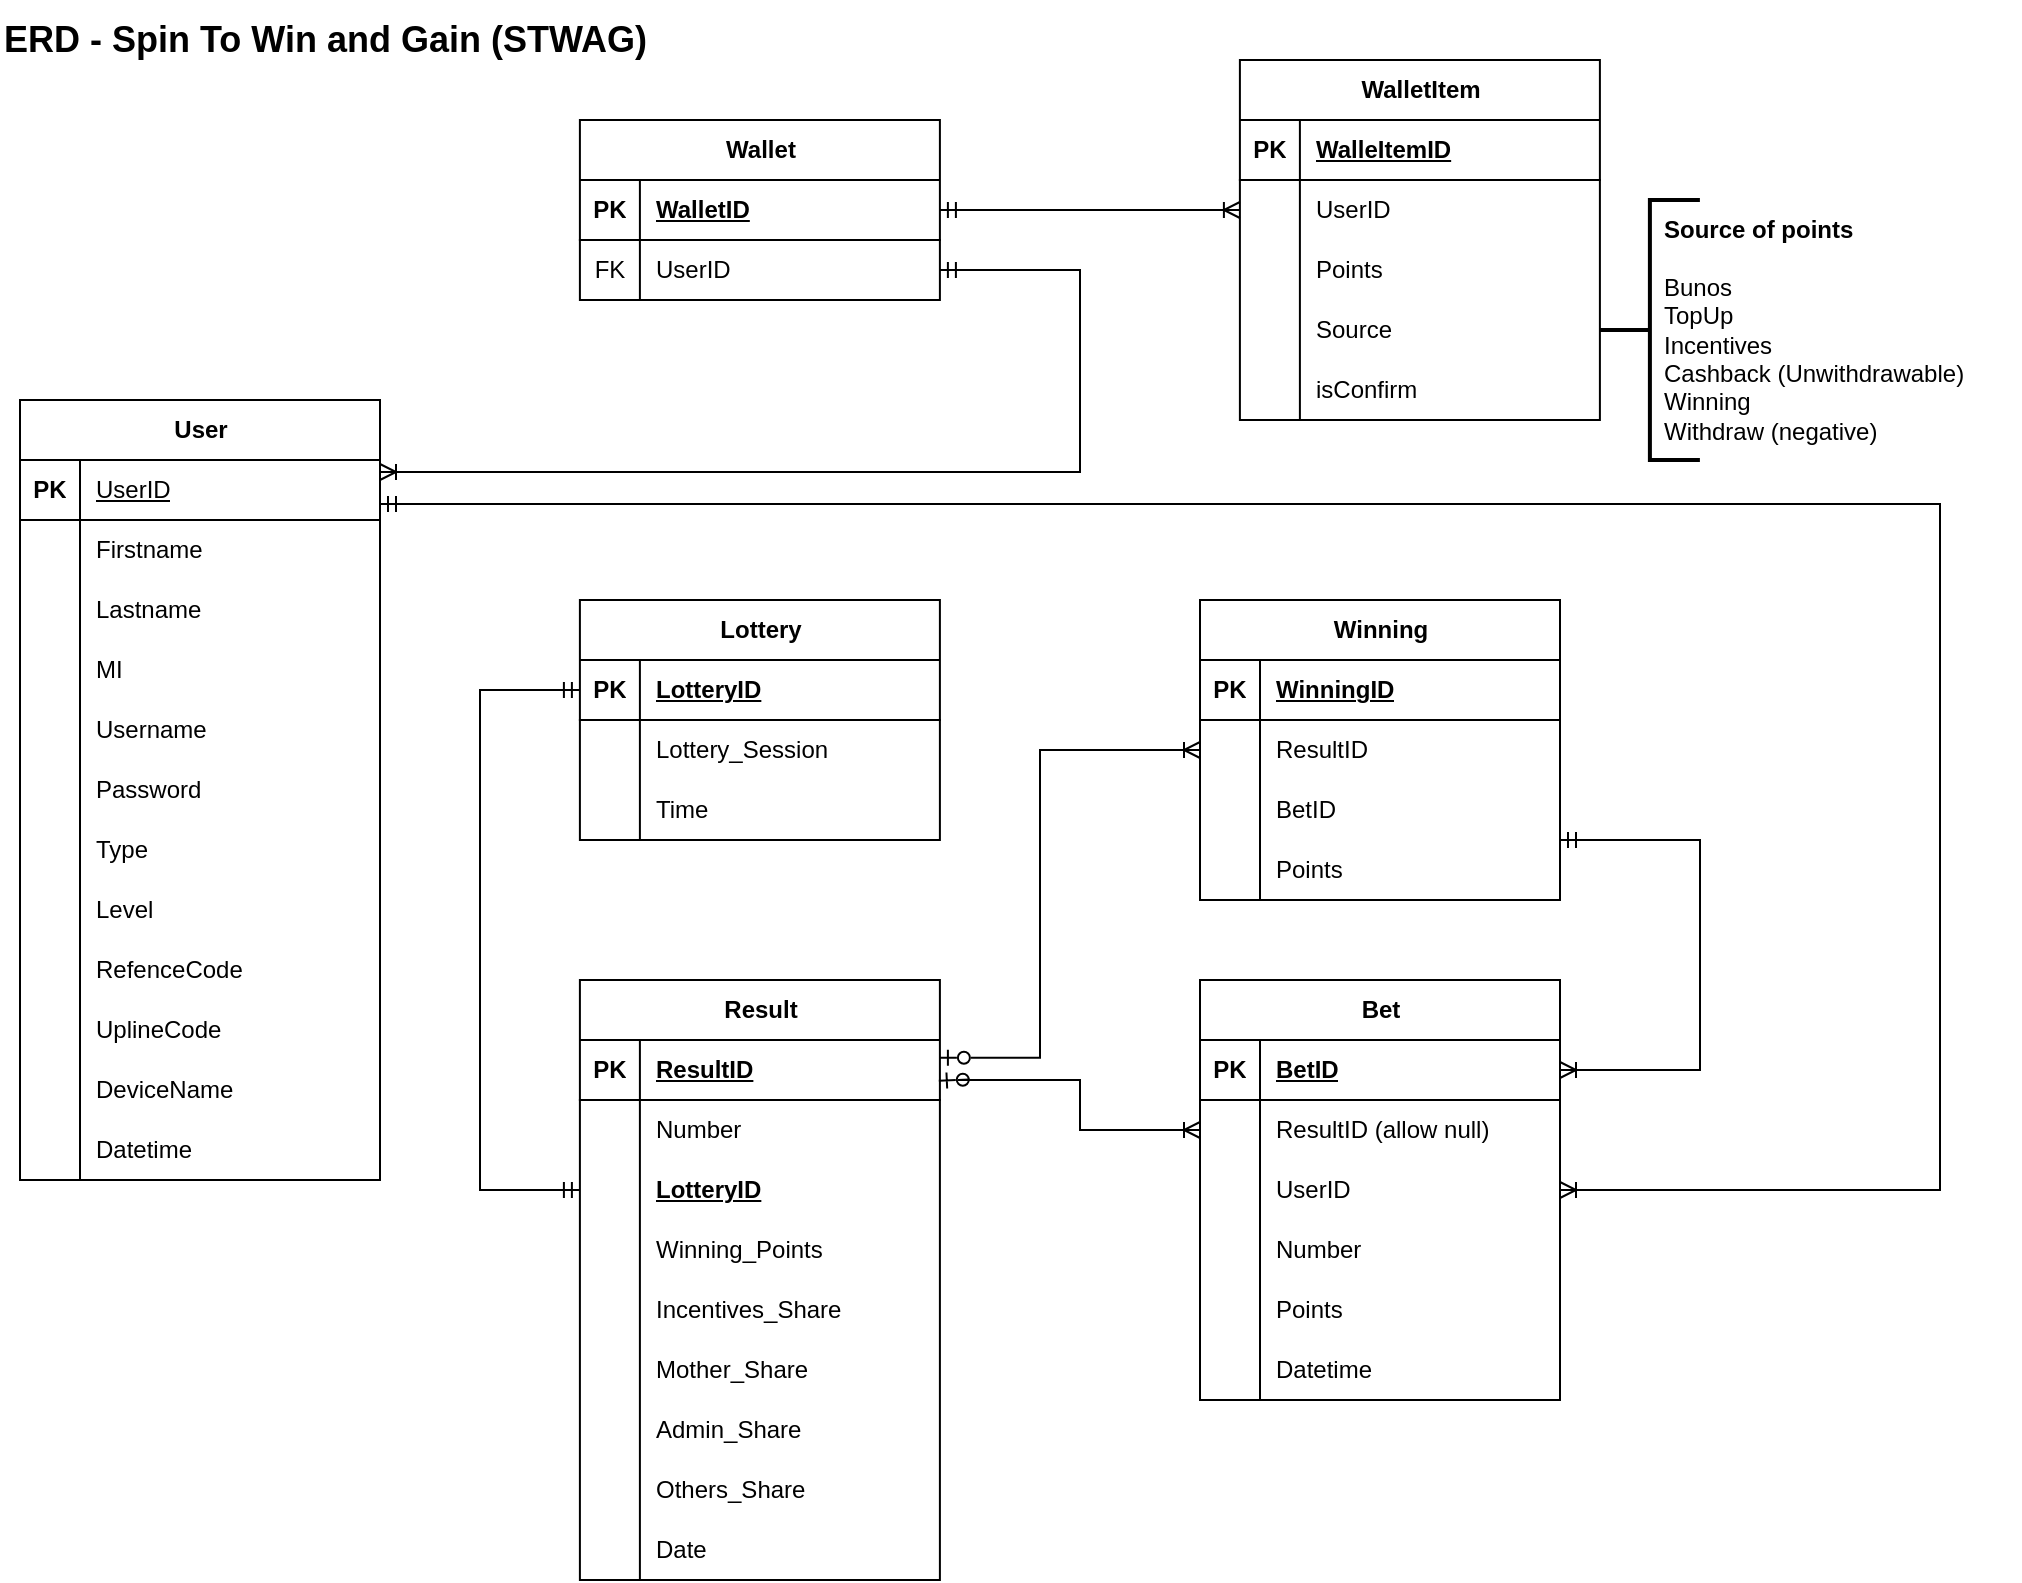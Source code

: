 <mxfile version="26.2.13">
  <diagram name="Page-1" id="dEiOhLW02s0xrNptyXfP">
    <mxGraphModel dx="-455" dy="566" grid="1" gridSize="10" guides="1" tooltips="1" connect="1" arrows="1" fold="1" page="1" pageScale="1" pageWidth="1400" pageHeight="850" math="0" shadow="0">
      <root>
        <mxCell id="0" />
        <mxCell id="1" parent="0" />
        <mxCell id="LVrBTuVjcFDiB5UdXU5p-216" value="" style="edgeStyle=orthogonalEdgeStyle;fontSize=12;html=1;endArrow=ERoneToMany;startArrow=ERmandOne;rounded=0;fontFamily=Helvetica;fontColor=default;fontStyle=1;exitX=1;exitY=0.5;exitDx=0;exitDy=0;entryX=0;entryY=0.5;entryDx=0;entryDy=0;endFill=0;startFill=0;" parent="1" source="LVrBTuVjcFDiB5UdXU5p-295" target="LVrBTuVjcFDiB5UdXU5p-181" edge="1">
          <mxGeometry width="100" height="100" relative="1" as="geometry">
            <mxPoint x="1649.95" y="300" as="sourcePoint" />
            <mxPoint x="1639.95" y="40" as="targetPoint" />
            <Array as="points">
              <mxPoint x="2040" y="145" />
              <mxPoint x="2040" y="145" />
            </Array>
          </mxGeometry>
        </mxCell>
        <mxCell id="LVrBTuVjcFDiB5UdXU5p-294" value="Wallet" style="shape=table;startSize=30;container=1;collapsible=1;childLayout=tableLayout;fixedRows=1;rowLines=0;fontStyle=1;align=center;resizeLast=1;html=1;" parent="1" vertex="1">
          <mxGeometry x="1739.95" y="100" width="180" height="90" as="geometry">
            <mxRectangle x="350" y="400" width="70" height="30" as="alternateBounds" />
          </mxGeometry>
        </mxCell>
        <mxCell id="LVrBTuVjcFDiB5UdXU5p-295" value="" style="shape=tableRow;horizontal=0;startSize=0;swimlaneHead=0;swimlaneBody=0;fillColor=none;collapsible=0;dropTarget=0;points=[[0,0.5],[1,0.5]];portConstraint=eastwest;top=0;left=0;right=0;bottom=1;" parent="LVrBTuVjcFDiB5UdXU5p-294" vertex="1">
          <mxGeometry y="30" width="180" height="30" as="geometry" />
        </mxCell>
        <mxCell id="LVrBTuVjcFDiB5UdXU5p-296" value="PK" style="shape=partialRectangle;connectable=0;fillColor=none;top=0;left=0;bottom=0;right=0;fontStyle=1;overflow=hidden;whiteSpace=wrap;html=1;" parent="LVrBTuVjcFDiB5UdXU5p-295" vertex="1">
          <mxGeometry width="30" height="30" as="geometry">
            <mxRectangle width="30" height="30" as="alternateBounds" />
          </mxGeometry>
        </mxCell>
        <mxCell id="LVrBTuVjcFDiB5UdXU5p-297" value="WalletID" style="shape=partialRectangle;connectable=0;fillColor=none;top=0;left=0;bottom=0;right=0;align=left;spacingLeft=6;fontStyle=5;overflow=hidden;whiteSpace=wrap;html=1;" parent="LVrBTuVjcFDiB5UdXU5p-295" vertex="1">
          <mxGeometry x="30" width="150" height="30" as="geometry">
            <mxRectangle width="150" height="30" as="alternateBounds" />
          </mxGeometry>
        </mxCell>
        <mxCell id="LVrBTuVjcFDiB5UdXU5p-298" value="" style="shape=tableRow;horizontal=0;startSize=0;swimlaneHead=0;swimlaneBody=0;fillColor=none;collapsible=0;dropTarget=0;points=[[0,0.5],[1,0.5]];portConstraint=eastwest;top=0;left=0;right=0;bottom=0;" parent="LVrBTuVjcFDiB5UdXU5p-294" vertex="1">
          <mxGeometry y="60" width="180" height="30" as="geometry" />
        </mxCell>
        <mxCell id="LVrBTuVjcFDiB5UdXU5p-299" value="FK" style="shape=partialRectangle;connectable=0;fillColor=none;top=0;left=0;bottom=0;right=0;editable=1;overflow=hidden;whiteSpace=wrap;html=1;" parent="LVrBTuVjcFDiB5UdXU5p-298" vertex="1">
          <mxGeometry width="30" height="30" as="geometry">
            <mxRectangle width="30" height="30" as="alternateBounds" />
          </mxGeometry>
        </mxCell>
        <mxCell id="LVrBTuVjcFDiB5UdXU5p-300" value="UserID" style="shape=partialRectangle;connectable=0;fillColor=none;top=0;left=0;bottom=0;right=0;align=left;spacingLeft=6;overflow=hidden;whiteSpace=wrap;html=1;" parent="LVrBTuVjcFDiB5UdXU5p-298" vertex="1">
          <mxGeometry x="30" width="150" height="30" as="geometry">
            <mxRectangle width="150" height="30" as="alternateBounds" />
          </mxGeometry>
        </mxCell>
        <mxCell id="LVrBTuVjcFDiB5UdXU5p-301" value="" style="edgeStyle=orthogonalEdgeStyle;fontSize=12;html=1;endArrow=ERoneToMany;startArrow=ERmandOne;rounded=0;fontFamily=Helvetica;fontColor=default;fontStyle=1;exitX=1;exitY=0.5;exitDx=0;exitDy=0;endFill=0;startFill=0;" parent="1" source="LVrBTuVjcFDiB5UdXU5p-298" edge="1" target="LVrBTuVjcFDiB5UdXU5p-377">
          <mxGeometry width="100" height="100" relative="1" as="geometry">
            <mxPoint x="1640" y="50" as="sourcePoint" />
            <mxPoint x="1920" y="326" as="targetPoint" />
            <Array as="points">
              <mxPoint x="1990" y="175" />
              <mxPoint x="1990" y="276" />
            </Array>
          </mxGeometry>
        </mxCell>
        <mxCell id="LVrBTuVjcFDiB5UdXU5p-327" value="&lt;span style=&quot;&quot;&gt;&lt;font style=&quot;font-size: 18px;&quot;&gt;&lt;font style=&quot;&quot;&gt;ERD &lt;/font&gt;- Spin To Win and Gain (STWAG)&lt;/font&gt;&lt;/span&gt;" style="text;html=1;align=left;verticalAlign=middle;whiteSpace=wrap;rounded=0;fontFamily=Helvetica;fontSize=12;fontColor=default;fontStyle=1;" parent="1" vertex="1">
          <mxGeometry x="1450" y="40" width="370" height="40" as="geometry" />
        </mxCell>
        <mxCell id="LVrBTuVjcFDiB5UdXU5p-376" value="User" style="shape=table;startSize=30;container=1;collapsible=1;childLayout=tableLayout;fixedRows=1;rowLines=0;fontStyle=1;align=center;resizeLast=1;html=1;" parent="1" vertex="1">
          <mxGeometry x="1460" y="240" width="180" height="390" as="geometry" />
        </mxCell>
        <mxCell id="LVrBTuVjcFDiB5UdXU5p-377" value="" style="shape=tableRow;horizontal=0;startSize=0;swimlaneHead=0;swimlaneBody=0;fillColor=none;collapsible=0;dropTarget=0;points=[[0,0.5],[1,0.5]];portConstraint=eastwest;top=0;left=0;right=0;bottom=1;" parent="LVrBTuVjcFDiB5UdXU5p-376" vertex="1">
          <mxGeometry y="30" width="180" height="30" as="geometry" />
        </mxCell>
        <mxCell id="LVrBTuVjcFDiB5UdXU5p-378" value="PK" style="shape=partialRectangle;connectable=0;fillColor=none;top=0;left=0;bottom=0;right=0;fontStyle=1;overflow=hidden;whiteSpace=wrap;html=1;" parent="LVrBTuVjcFDiB5UdXU5p-377" vertex="1">
          <mxGeometry width="30" height="30" as="geometry">
            <mxRectangle width="30" height="30" as="alternateBounds" />
          </mxGeometry>
        </mxCell>
        <mxCell id="LVrBTuVjcFDiB5UdXU5p-379" value="&lt;span style=&quot;font-weight: 400;&quot;&gt;UserID&lt;/span&gt;" style="shape=partialRectangle;connectable=0;fillColor=none;top=0;left=0;bottom=0;right=0;align=left;spacingLeft=6;fontStyle=5;overflow=hidden;whiteSpace=wrap;html=1;" parent="LVrBTuVjcFDiB5UdXU5p-377" vertex="1">
          <mxGeometry x="30" width="150" height="30" as="geometry">
            <mxRectangle width="150" height="30" as="alternateBounds" />
          </mxGeometry>
        </mxCell>
        <mxCell id="LVrBTuVjcFDiB5UdXU5p-380" style="shape=tableRow;horizontal=0;startSize=0;swimlaneHead=0;swimlaneBody=0;fillColor=none;collapsible=0;dropTarget=0;points=[[0,0.5],[1,0.5]];portConstraint=eastwest;top=0;left=0;right=0;bottom=0;" parent="LVrBTuVjcFDiB5UdXU5p-376" vertex="1">
          <mxGeometry y="60" width="180" height="30" as="geometry" />
        </mxCell>
        <mxCell id="LVrBTuVjcFDiB5UdXU5p-381" value="" style="shape=partialRectangle;connectable=0;fillColor=none;top=0;left=0;bottom=0;right=0;editable=1;overflow=hidden;whiteSpace=wrap;html=1;" parent="LVrBTuVjcFDiB5UdXU5p-380" vertex="1">
          <mxGeometry width="30" height="30" as="geometry">
            <mxRectangle width="30" height="30" as="alternateBounds" />
          </mxGeometry>
        </mxCell>
        <mxCell id="LVrBTuVjcFDiB5UdXU5p-382" value="Firstname" style="shape=partialRectangle;connectable=0;fillColor=none;top=0;left=0;bottom=0;right=0;align=left;spacingLeft=6;overflow=hidden;whiteSpace=wrap;html=1;" parent="LVrBTuVjcFDiB5UdXU5p-380" vertex="1">
          <mxGeometry x="30" width="150" height="30" as="geometry">
            <mxRectangle width="150" height="30" as="alternateBounds" />
          </mxGeometry>
        </mxCell>
        <mxCell id="dGwrxmg5t6R4W1a3yAPh-1" style="shape=tableRow;horizontal=0;startSize=0;swimlaneHead=0;swimlaneBody=0;fillColor=none;collapsible=0;dropTarget=0;points=[[0,0.5],[1,0.5]];portConstraint=eastwest;top=0;left=0;right=0;bottom=0;" vertex="1" parent="LVrBTuVjcFDiB5UdXU5p-376">
          <mxGeometry y="90" width="180" height="30" as="geometry" />
        </mxCell>
        <mxCell id="dGwrxmg5t6R4W1a3yAPh-2" value="" style="shape=partialRectangle;connectable=0;fillColor=none;top=0;left=0;bottom=0;right=0;editable=1;overflow=hidden;whiteSpace=wrap;html=1;" vertex="1" parent="dGwrxmg5t6R4W1a3yAPh-1">
          <mxGeometry width="30" height="30" as="geometry">
            <mxRectangle width="30" height="30" as="alternateBounds" />
          </mxGeometry>
        </mxCell>
        <mxCell id="dGwrxmg5t6R4W1a3yAPh-3" value="Lastname" style="shape=partialRectangle;connectable=0;fillColor=none;top=0;left=0;bottom=0;right=0;align=left;spacingLeft=6;overflow=hidden;whiteSpace=wrap;html=1;" vertex="1" parent="dGwrxmg5t6R4W1a3yAPh-1">
          <mxGeometry x="30" width="150" height="30" as="geometry">
            <mxRectangle width="150" height="30" as="alternateBounds" />
          </mxGeometry>
        </mxCell>
        <mxCell id="LVrBTuVjcFDiB5UdXU5p-383" value="" style="shape=tableRow;horizontal=0;startSize=0;swimlaneHead=0;swimlaneBody=0;fillColor=none;collapsible=0;dropTarget=0;points=[[0,0.5],[1,0.5]];portConstraint=eastwest;top=0;left=0;right=0;bottom=0;" parent="LVrBTuVjcFDiB5UdXU5p-376" vertex="1">
          <mxGeometry y="120" width="180" height="30" as="geometry" />
        </mxCell>
        <mxCell id="LVrBTuVjcFDiB5UdXU5p-384" value="" style="shape=partialRectangle;connectable=0;fillColor=none;top=0;left=0;bottom=0;right=0;editable=1;overflow=hidden;whiteSpace=wrap;html=1;" parent="LVrBTuVjcFDiB5UdXU5p-383" vertex="1">
          <mxGeometry width="30" height="30" as="geometry">
            <mxRectangle width="30" height="30" as="alternateBounds" />
          </mxGeometry>
        </mxCell>
        <mxCell id="LVrBTuVjcFDiB5UdXU5p-385" value="MI" style="shape=partialRectangle;connectable=0;fillColor=none;top=0;left=0;bottom=0;right=0;align=left;spacingLeft=6;overflow=hidden;whiteSpace=wrap;html=1;" parent="LVrBTuVjcFDiB5UdXU5p-383" vertex="1">
          <mxGeometry x="30" width="150" height="30" as="geometry">
            <mxRectangle width="150" height="30" as="alternateBounds" />
          </mxGeometry>
        </mxCell>
        <mxCell id="LVrBTuVjcFDiB5UdXU5p-386" value="" style="shape=tableRow;horizontal=0;startSize=0;swimlaneHead=0;swimlaneBody=0;fillColor=none;collapsible=0;dropTarget=0;points=[[0,0.5],[1,0.5]];portConstraint=eastwest;top=0;left=0;right=0;bottom=0;" parent="LVrBTuVjcFDiB5UdXU5p-376" vertex="1">
          <mxGeometry y="150" width="180" height="30" as="geometry" />
        </mxCell>
        <mxCell id="LVrBTuVjcFDiB5UdXU5p-387" value="" style="shape=partialRectangle;connectable=0;fillColor=none;top=0;left=0;bottom=0;right=0;editable=1;overflow=hidden;whiteSpace=wrap;html=1;" parent="LVrBTuVjcFDiB5UdXU5p-386" vertex="1">
          <mxGeometry width="30" height="30" as="geometry">
            <mxRectangle width="30" height="30" as="alternateBounds" />
          </mxGeometry>
        </mxCell>
        <mxCell id="LVrBTuVjcFDiB5UdXU5p-388" value="Username" style="shape=partialRectangle;connectable=0;fillColor=none;top=0;left=0;bottom=0;right=0;align=left;spacingLeft=6;overflow=hidden;whiteSpace=wrap;html=1;" parent="LVrBTuVjcFDiB5UdXU5p-386" vertex="1">
          <mxGeometry x="30" width="150" height="30" as="geometry">
            <mxRectangle width="150" height="30" as="alternateBounds" />
          </mxGeometry>
        </mxCell>
        <mxCell id="LVrBTuVjcFDiB5UdXU5p-389" style="shape=tableRow;horizontal=0;startSize=0;swimlaneHead=0;swimlaneBody=0;fillColor=none;collapsible=0;dropTarget=0;points=[[0,0.5],[1,0.5]];portConstraint=eastwest;top=0;left=0;right=0;bottom=0;" parent="LVrBTuVjcFDiB5UdXU5p-376" vertex="1">
          <mxGeometry y="180" width="180" height="30" as="geometry" />
        </mxCell>
        <mxCell id="LVrBTuVjcFDiB5UdXU5p-390" style="shape=partialRectangle;connectable=0;fillColor=none;top=0;left=0;bottom=0;right=0;editable=1;overflow=hidden;whiteSpace=wrap;html=1;" parent="LVrBTuVjcFDiB5UdXU5p-389" vertex="1">
          <mxGeometry width="30" height="30" as="geometry">
            <mxRectangle width="30" height="30" as="alternateBounds" />
          </mxGeometry>
        </mxCell>
        <mxCell id="LVrBTuVjcFDiB5UdXU5p-391" value="Password" style="shape=partialRectangle;connectable=0;fillColor=none;top=0;left=0;bottom=0;right=0;align=left;spacingLeft=6;overflow=hidden;whiteSpace=wrap;html=1;" parent="LVrBTuVjcFDiB5UdXU5p-389" vertex="1">
          <mxGeometry x="30" width="150" height="30" as="geometry">
            <mxRectangle width="150" height="30" as="alternateBounds" />
          </mxGeometry>
        </mxCell>
        <mxCell id="LVrBTuVjcFDiB5UdXU5p-392" style="shape=tableRow;horizontal=0;startSize=0;swimlaneHead=0;swimlaneBody=0;fillColor=none;collapsible=0;dropTarget=0;points=[[0,0.5],[1,0.5]];portConstraint=eastwest;top=0;left=0;right=0;bottom=0;" parent="LVrBTuVjcFDiB5UdXU5p-376" vertex="1">
          <mxGeometry y="210" width="180" height="30" as="geometry" />
        </mxCell>
        <mxCell id="LVrBTuVjcFDiB5UdXU5p-393" style="shape=partialRectangle;connectable=0;fillColor=none;top=0;left=0;bottom=0;right=0;editable=1;overflow=hidden;whiteSpace=wrap;html=1;" parent="LVrBTuVjcFDiB5UdXU5p-392" vertex="1">
          <mxGeometry width="30" height="30" as="geometry">
            <mxRectangle width="30" height="30" as="alternateBounds" />
          </mxGeometry>
        </mxCell>
        <mxCell id="LVrBTuVjcFDiB5UdXU5p-394" value="Type" style="shape=partialRectangle;connectable=0;fillColor=none;top=0;left=0;bottom=0;right=0;align=left;spacingLeft=6;overflow=hidden;whiteSpace=wrap;html=1;" parent="LVrBTuVjcFDiB5UdXU5p-392" vertex="1">
          <mxGeometry x="30" width="150" height="30" as="geometry">
            <mxRectangle width="150" height="30" as="alternateBounds" />
          </mxGeometry>
        </mxCell>
        <mxCell id="LVrBTuVjcFDiB5UdXU5p-395" style="shape=tableRow;horizontal=0;startSize=0;swimlaneHead=0;swimlaneBody=0;fillColor=none;collapsible=0;dropTarget=0;points=[[0,0.5],[1,0.5]];portConstraint=eastwest;top=0;left=0;right=0;bottom=0;" parent="LVrBTuVjcFDiB5UdXU5p-376" vertex="1">
          <mxGeometry y="240" width="180" height="30" as="geometry" />
        </mxCell>
        <mxCell id="LVrBTuVjcFDiB5UdXU5p-396" style="shape=partialRectangle;connectable=0;fillColor=none;top=0;left=0;bottom=0;right=0;editable=1;overflow=hidden;whiteSpace=wrap;html=1;" parent="LVrBTuVjcFDiB5UdXU5p-395" vertex="1">
          <mxGeometry width="30" height="30" as="geometry">
            <mxRectangle width="30" height="30" as="alternateBounds" />
          </mxGeometry>
        </mxCell>
        <mxCell id="LVrBTuVjcFDiB5UdXU5p-397" value="Level" style="shape=partialRectangle;connectable=0;fillColor=none;top=0;left=0;bottom=0;right=0;align=left;spacingLeft=6;overflow=hidden;whiteSpace=wrap;html=1;" parent="LVrBTuVjcFDiB5UdXU5p-395" vertex="1">
          <mxGeometry x="30" width="150" height="30" as="geometry">
            <mxRectangle width="150" height="30" as="alternateBounds" />
          </mxGeometry>
        </mxCell>
        <mxCell id="LVrBTuVjcFDiB5UdXU5p-398" style="shape=tableRow;horizontal=0;startSize=0;swimlaneHead=0;swimlaneBody=0;fillColor=none;collapsible=0;dropTarget=0;points=[[0,0.5],[1,0.5]];portConstraint=eastwest;top=0;left=0;right=0;bottom=0;" parent="LVrBTuVjcFDiB5UdXU5p-376" vertex="1">
          <mxGeometry y="270" width="180" height="30" as="geometry" />
        </mxCell>
        <mxCell id="LVrBTuVjcFDiB5UdXU5p-399" style="shape=partialRectangle;connectable=0;fillColor=none;top=0;left=0;bottom=0;right=0;editable=1;overflow=hidden;whiteSpace=wrap;html=1;" parent="LVrBTuVjcFDiB5UdXU5p-398" vertex="1">
          <mxGeometry width="30" height="30" as="geometry">
            <mxRectangle width="30" height="30" as="alternateBounds" />
          </mxGeometry>
        </mxCell>
        <mxCell id="LVrBTuVjcFDiB5UdXU5p-400" value="RefenceCode" style="shape=partialRectangle;connectable=0;fillColor=none;top=0;left=0;bottom=0;right=0;align=left;spacingLeft=6;overflow=hidden;whiteSpace=wrap;html=1;" parent="LVrBTuVjcFDiB5UdXU5p-398" vertex="1">
          <mxGeometry x="30" width="150" height="30" as="geometry">
            <mxRectangle width="150" height="30" as="alternateBounds" />
          </mxGeometry>
        </mxCell>
        <mxCell id="LVrBTuVjcFDiB5UdXU5p-401" style="shape=tableRow;horizontal=0;startSize=0;swimlaneHead=0;swimlaneBody=0;fillColor=none;collapsible=0;dropTarget=0;points=[[0,0.5],[1,0.5]];portConstraint=eastwest;top=0;left=0;right=0;bottom=0;" parent="LVrBTuVjcFDiB5UdXU5p-376" vertex="1">
          <mxGeometry y="300" width="180" height="30" as="geometry" />
        </mxCell>
        <mxCell id="LVrBTuVjcFDiB5UdXU5p-402" style="shape=partialRectangle;connectable=0;fillColor=none;top=0;left=0;bottom=0;right=0;editable=1;overflow=hidden;whiteSpace=wrap;html=1;" parent="LVrBTuVjcFDiB5UdXU5p-401" vertex="1">
          <mxGeometry width="30" height="30" as="geometry">
            <mxRectangle width="30" height="30" as="alternateBounds" />
          </mxGeometry>
        </mxCell>
        <mxCell id="LVrBTuVjcFDiB5UdXU5p-403" value="UplineCode" style="shape=partialRectangle;connectable=0;fillColor=none;top=0;left=0;bottom=0;right=0;align=left;spacingLeft=6;overflow=hidden;whiteSpace=wrap;html=1;" parent="LVrBTuVjcFDiB5UdXU5p-401" vertex="1">
          <mxGeometry x="30" width="150" height="30" as="geometry">
            <mxRectangle width="150" height="30" as="alternateBounds" />
          </mxGeometry>
        </mxCell>
        <mxCell id="dGwrxmg5t6R4W1a3yAPh-4" style="shape=tableRow;horizontal=0;startSize=0;swimlaneHead=0;swimlaneBody=0;fillColor=none;collapsible=0;dropTarget=0;points=[[0,0.5],[1,0.5]];portConstraint=eastwest;top=0;left=0;right=0;bottom=0;" vertex="1" parent="LVrBTuVjcFDiB5UdXU5p-376">
          <mxGeometry y="330" width="180" height="30" as="geometry" />
        </mxCell>
        <mxCell id="dGwrxmg5t6R4W1a3yAPh-5" style="shape=partialRectangle;connectable=0;fillColor=none;top=0;left=0;bottom=0;right=0;editable=1;overflow=hidden;whiteSpace=wrap;html=1;" vertex="1" parent="dGwrxmg5t6R4W1a3yAPh-4">
          <mxGeometry width="30" height="30" as="geometry">
            <mxRectangle width="30" height="30" as="alternateBounds" />
          </mxGeometry>
        </mxCell>
        <mxCell id="dGwrxmg5t6R4W1a3yAPh-6" value="DeviceName" style="shape=partialRectangle;connectable=0;fillColor=none;top=0;left=0;bottom=0;right=0;align=left;spacingLeft=6;overflow=hidden;whiteSpace=wrap;html=1;" vertex="1" parent="dGwrxmg5t6R4W1a3yAPh-4">
          <mxGeometry x="30" width="150" height="30" as="geometry">
            <mxRectangle width="150" height="30" as="alternateBounds" />
          </mxGeometry>
        </mxCell>
        <mxCell id="LVrBTuVjcFDiB5UdXU5p-404" style="shape=tableRow;horizontal=0;startSize=0;swimlaneHead=0;swimlaneBody=0;fillColor=none;collapsible=0;dropTarget=0;points=[[0,0.5],[1,0.5]];portConstraint=eastwest;top=0;left=0;right=0;bottom=0;" parent="LVrBTuVjcFDiB5UdXU5p-376" vertex="1">
          <mxGeometry y="360" width="180" height="30" as="geometry" />
        </mxCell>
        <mxCell id="LVrBTuVjcFDiB5UdXU5p-405" style="shape=partialRectangle;connectable=0;fillColor=none;top=0;left=0;bottom=0;right=0;editable=1;overflow=hidden;whiteSpace=wrap;html=1;" parent="LVrBTuVjcFDiB5UdXU5p-404" vertex="1">
          <mxGeometry width="30" height="30" as="geometry">
            <mxRectangle width="30" height="30" as="alternateBounds" />
          </mxGeometry>
        </mxCell>
        <mxCell id="LVrBTuVjcFDiB5UdXU5p-406" value="Datetime" style="shape=partialRectangle;connectable=0;fillColor=none;top=0;left=0;bottom=0;right=0;align=left;spacingLeft=6;overflow=hidden;whiteSpace=wrap;html=1;" parent="LVrBTuVjcFDiB5UdXU5p-404" vertex="1">
          <mxGeometry x="30" width="150" height="30" as="geometry">
            <mxRectangle width="150" height="30" as="alternateBounds" />
          </mxGeometry>
        </mxCell>
        <mxCell id="LVrBTuVjcFDiB5UdXU5p-407" value="Result" style="shape=table;startSize=30;container=1;collapsible=1;childLayout=tableLayout;fixedRows=1;rowLines=0;fontStyle=1;align=center;resizeLast=1;html=1;" parent="1" vertex="1">
          <mxGeometry x="1739.95" y="530" width="180" height="300" as="geometry">
            <mxRectangle x="350" y="400" width="70" height="30" as="alternateBounds" />
          </mxGeometry>
        </mxCell>
        <mxCell id="LVrBTuVjcFDiB5UdXU5p-408" value="" style="shape=tableRow;horizontal=0;startSize=0;swimlaneHead=0;swimlaneBody=0;fillColor=none;collapsible=0;dropTarget=0;points=[[0,0.5],[1,0.5]];portConstraint=eastwest;top=0;left=0;right=0;bottom=1;" parent="LVrBTuVjcFDiB5UdXU5p-407" vertex="1">
          <mxGeometry y="30" width="180" height="30" as="geometry" />
        </mxCell>
        <mxCell id="LVrBTuVjcFDiB5UdXU5p-409" value="PK" style="shape=partialRectangle;connectable=0;fillColor=none;top=0;left=0;bottom=0;right=0;fontStyle=1;overflow=hidden;whiteSpace=wrap;html=1;" parent="LVrBTuVjcFDiB5UdXU5p-408" vertex="1">
          <mxGeometry width="30" height="30" as="geometry">
            <mxRectangle width="30" height="30" as="alternateBounds" />
          </mxGeometry>
        </mxCell>
        <mxCell id="LVrBTuVjcFDiB5UdXU5p-410" value="ResultID" style="shape=partialRectangle;connectable=0;fillColor=none;top=0;left=0;bottom=0;right=0;align=left;spacingLeft=6;fontStyle=5;overflow=hidden;whiteSpace=wrap;html=1;" parent="LVrBTuVjcFDiB5UdXU5p-408" vertex="1">
          <mxGeometry x="30" width="150" height="30" as="geometry">
            <mxRectangle width="150" height="30" as="alternateBounds" />
          </mxGeometry>
        </mxCell>
        <mxCell id="LVrBTuVjcFDiB5UdXU5p-411" value="" style="shape=tableRow;horizontal=0;startSize=0;swimlaneHead=0;swimlaneBody=0;fillColor=none;collapsible=0;dropTarget=0;points=[[0,0.5],[1,0.5]];portConstraint=eastwest;top=0;left=0;right=0;bottom=0;" parent="LVrBTuVjcFDiB5UdXU5p-407" vertex="1">
          <mxGeometry y="60" width="180" height="30" as="geometry" />
        </mxCell>
        <mxCell id="LVrBTuVjcFDiB5UdXU5p-412" value="" style="shape=partialRectangle;connectable=0;fillColor=none;top=0;left=0;bottom=0;right=0;editable=1;overflow=hidden;whiteSpace=wrap;html=1;" parent="LVrBTuVjcFDiB5UdXU5p-411" vertex="1">
          <mxGeometry width="30" height="30" as="geometry">
            <mxRectangle width="30" height="30" as="alternateBounds" />
          </mxGeometry>
        </mxCell>
        <mxCell id="LVrBTuVjcFDiB5UdXU5p-413" value="Number" style="shape=partialRectangle;connectable=0;fillColor=none;top=0;left=0;bottom=0;right=0;align=left;spacingLeft=6;overflow=hidden;whiteSpace=wrap;html=1;" parent="LVrBTuVjcFDiB5UdXU5p-411" vertex="1">
          <mxGeometry x="30" width="150" height="30" as="geometry">
            <mxRectangle width="150" height="30" as="alternateBounds" />
          </mxGeometry>
        </mxCell>
        <mxCell id="LVrBTuVjcFDiB5UdXU5p-414" value="" style="shape=tableRow;horizontal=0;startSize=0;swimlaneHead=0;swimlaneBody=0;fillColor=none;collapsible=0;dropTarget=0;points=[[0,0.5],[1,0.5]];portConstraint=eastwest;top=0;left=0;right=0;bottom=0;" parent="LVrBTuVjcFDiB5UdXU5p-407" vertex="1">
          <mxGeometry y="90" width="180" height="30" as="geometry" />
        </mxCell>
        <mxCell id="LVrBTuVjcFDiB5UdXU5p-415" value="" style="shape=partialRectangle;connectable=0;fillColor=none;top=0;left=0;bottom=0;right=0;editable=1;overflow=hidden;whiteSpace=wrap;html=1;" parent="LVrBTuVjcFDiB5UdXU5p-414" vertex="1">
          <mxGeometry width="30" height="30" as="geometry">
            <mxRectangle width="30" height="30" as="alternateBounds" />
          </mxGeometry>
        </mxCell>
        <mxCell id="LVrBTuVjcFDiB5UdXU5p-416" value="&lt;span style=&quot;font-weight: 700; text-decoration-line: underline;&quot;&gt;LotteryID&lt;/span&gt;" style="shape=partialRectangle;connectable=0;fillColor=none;top=0;left=0;bottom=0;right=0;align=left;spacingLeft=6;overflow=hidden;whiteSpace=wrap;html=1;" parent="LVrBTuVjcFDiB5UdXU5p-414" vertex="1">
          <mxGeometry x="30" width="150" height="30" as="geometry">
            <mxRectangle width="150" height="30" as="alternateBounds" />
          </mxGeometry>
        </mxCell>
        <mxCell id="LVrBTuVjcFDiB5UdXU5p-477" style="shape=tableRow;horizontal=0;startSize=0;swimlaneHead=0;swimlaneBody=0;fillColor=none;collapsible=0;dropTarget=0;points=[[0,0.5],[1,0.5]];portConstraint=eastwest;top=0;left=0;right=0;bottom=0;" parent="LVrBTuVjcFDiB5UdXU5p-407" vertex="1">
          <mxGeometry y="120" width="180" height="30" as="geometry" />
        </mxCell>
        <mxCell id="LVrBTuVjcFDiB5UdXU5p-478" style="shape=partialRectangle;connectable=0;fillColor=none;top=0;left=0;bottom=0;right=0;editable=1;overflow=hidden;whiteSpace=wrap;html=1;" parent="LVrBTuVjcFDiB5UdXU5p-477" vertex="1">
          <mxGeometry width="30" height="30" as="geometry">
            <mxRectangle width="30" height="30" as="alternateBounds" />
          </mxGeometry>
        </mxCell>
        <mxCell id="LVrBTuVjcFDiB5UdXU5p-479" value="Winning_Points" style="shape=partialRectangle;connectable=0;fillColor=none;top=0;left=0;bottom=0;right=0;align=left;spacingLeft=6;overflow=hidden;whiteSpace=wrap;html=1;" parent="LVrBTuVjcFDiB5UdXU5p-477" vertex="1">
          <mxGeometry x="30" width="150" height="30" as="geometry">
            <mxRectangle width="150" height="30" as="alternateBounds" />
          </mxGeometry>
        </mxCell>
        <mxCell id="LVrBTuVjcFDiB5UdXU5p-480" style="shape=tableRow;horizontal=0;startSize=0;swimlaneHead=0;swimlaneBody=0;fillColor=none;collapsible=0;dropTarget=0;points=[[0,0.5],[1,0.5]];portConstraint=eastwest;top=0;left=0;right=0;bottom=0;" parent="LVrBTuVjcFDiB5UdXU5p-407" vertex="1">
          <mxGeometry y="150" width="180" height="30" as="geometry" />
        </mxCell>
        <mxCell id="LVrBTuVjcFDiB5UdXU5p-481" style="shape=partialRectangle;connectable=0;fillColor=none;top=0;left=0;bottom=0;right=0;editable=1;overflow=hidden;whiteSpace=wrap;html=1;" parent="LVrBTuVjcFDiB5UdXU5p-480" vertex="1">
          <mxGeometry width="30" height="30" as="geometry">
            <mxRectangle width="30" height="30" as="alternateBounds" />
          </mxGeometry>
        </mxCell>
        <mxCell id="LVrBTuVjcFDiB5UdXU5p-482" value="Incentives_Share" style="shape=partialRectangle;connectable=0;fillColor=none;top=0;left=0;bottom=0;right=0;align=left;spacingLeft=6;overflow=hidden;whiteSpace=wrap;html=1;" parent="LVrBTuVjcFDiB5UdXU5p-480" vertex="1">
          <mxGeometry x="30" width="150" height="30" as="geometry">
            <mxRectangle width="150" height="30" as="alternateBounds" />
          </mxGeometry>
        </mxCell>
        <mxCell id="LVrBTuVjcFDiB5UdXU5p-483" style="shape=tableRow;horizontal=0;startSize=0;swimlaneHead=0;swimlaneBody=0;fillColor=none;collapsible=0;dropTarget=0;points=[[0,0.5],[1,0.5]];portConstraint=eastwest;top=0;left=0;right=0;bottom=0;" parent="LVrBTuVjcFDiB5UdXU5p-407" vertex="1">
          <mxGeometry y="180" width="180" height="30" as="geometry" />
        </mxCell>
        <mxCell id="LVrBTuVjcFDiB5UdXU5p-484" style="shape=partialRectangle;connectable=0;fillColor=none;top=0;left=0;bottom=0;right=0;editable=1;overflow=hidden;whiteSpace=wrap;html=1;" parent="LVrBTuVjcFDiB5UdXU5p-483" vertex="1">
          <mxGeometry width="30" height="30" as="geometry">
            <mxRectangle width="30" height="30" as="alternateBounds" />
          </mxGeometry>
        </mxCell>
        <mxCell id="LVrBTuVjcFDiB5UdXU5p-485" value="Mother_Share" style="shape=partialRectangle;connectable=0;fillColor=none;top=0;left=0;bottom=0;right=0;align=left;spacingLeft=6;overflow=hidden;whiteSpace=wrap;html=1;" parent="LVrBTuVjcFDiB5UdXU5p-483" vertex="1">
          <mxGeometry x="30" width="150" height="30" as="geometry">
            <mxRectangle width="150" height="30" as="alternateBounds" />
          </mxGeometry>
        </mxCell>
        <mxCell id="LVrBTuVjcFDiB5UdXU5p-486" style="shape=tableRow;horizontal=0;startSize=0;swimlaneHead=0;swimlaneBody=0;fillColor=none;collapsible=0;dropTarget=0;points=[[0,0.5],[1,0.5]];portConstraint=eastwest;top=0;left=0;right=0;bottom=0;" parent="LVrBTuVjcFDiB5UdXU5p-407" vertex="1">
          <mxGeometry y="210" width="180" height="30" as="geometry" />
        </mxCell>
        <mxCell id="LVrBTuVjcFDiB5UdXU5p-487" style="shape=partialRectangle;connectable=0;fillColor=none;top=0;left=0;bottom=0;right=0;editable=1;overflow=hidden;whiteSpace=wrap;html=1;" parent="LVrBTuVjcFDiB5UdXU5p-486" vertex="1">
          <mxGeometry width="30" height="30" as="geometry">
            <mxRectangle width="30" height="30" as="alternateBounds" />
          </mxGeometry>
        </mxCell>
        <mxCell id="LVrBTuVjcFDiB5UdXU5p-488" value="Admin_Share" style="shape=partialRectangle;connectable=0;fillColor=none;top=0;left=0;bottom=0;right=0;align=left;spacingLeft=6;overflow=hidden;whiteSpace=wrap;html=1;" parent="LVrBTuVjcFDiB5UdXU5p-486" vertex="1">
          <mxGeometry x="30" width="150" height="30" as="geometry">
            <mxRectangle width="150" height="30" as="alternateBounds" />
          </mxGeometry>
        </mxCell>
        <mxCell id="LVrBTuVjcFDiB5UdXU5p-489" style="shape=tableRow;horizontal=0;startSize=0;swimlaneHead=0;swimlaneBody=0;fillColor=none;collapsible=0;dropTarget=0;points=[[0,0.5],[1,0.5]];portConstraint=eastwest;top=0;left=0;right=0;bottom=0;" parent="LVrBTuVjcFDiB5UdXU5p-407" vertex="1">
          <mxGeometry y="240" width="180" height="30" as="geometry" />
        </mxCell>
        <mxCell id="LVrBTuVjcFDiB5UdXU5p-490" style="shape=partialRectangle;connectable=0;fillColor=none;top=0;left=0;bottom=0;right=0;editable=1;overflow=hidden;whiteSpace=wrap;html=1;" parent="LVrBTuVjcFDiB5UdXU5p-489" vertex="1">
          <mxGeometry width="30" height="30" as="geometry">
            <mxRectangle width="30" height="30" as="alternateBounds" />
          </mxGeometry>
        </mxCell>
        <mxCell id="LVrBTuVjcFDiB5UdXU5p-491" value="Others_Share" style="shape=partialRectangle;connectable=0;fillColor=none;top=0;left=0;bottom=0;right=0;align=left;spacingLeft=6;overflow=hidden;whiteSpace=wrap;html=1;" parent="LVrBTuVjcFDiB5UdXU5p-489" vertex="1">
          <mxGeometry x="30" width="150" height="30" as="geometry">
            <mxRectangle width="150" height="30" as="alternateBounds" />
          </mxGeometry>
        </mxCell>
        <mxCell id="LVrBTuVjcFDiB5UdXU5p-417" style="shape=tableRow;horizontal=0;startSize=0;swimlaneHead=0;swimlaneBody=0;fillColor=none;collapsible=0;dropTarget=0;points=[[0,0.5],[1,0.5]];portConstraint=eastwest;top=0;left=0;right=0;bottom=0;" parent="LVrBTuVjcFDiB5UdXU5p-407" vertex="1">
          <mxGeometry y="270" width="180" height="30" as="geometry" />
        </mxCell>
        <mxCell id="LVrBTuVjcFDiB5UdXU5p-418" style="shape=partialRectangle;connectable=0;fillColor=none;top=0;left=0;bottom=0;right=0;editable=1;overflow=hidden;whiteSpace=wrap;html=1;" parent="LVrBTuVjcFDiB5UdXU5p-417" vertex="1">
          <mxGeometry width="30" height="30" as="geometry">
            <mxRectangle width="30" height="30" as="alternateBounds" />
          </mxGeometry>
        </mxCell>
        <mxCell id="LVrBTuVjcFDiB5UdXU5p-419" value="Date" style="shape=partialRectangle;connectable=0;fillColor=none;top=0;left=0;bottom=0;right=0;align=left;spacingLeft=6;overflow=hidden;whiteSpace=wrap;html=1;" parent="LVrBTuVjcFDiB5UdXU5p-417" vertex="1">
          <mxGeometry x="30" width="150" height="30" as="geometry">
            <mxRectangle width="150" height="30" as="alternateBounds" />
          </mxGeometry>
        </mxCell>
        <mxCell id="LVrBTuVjcFDiB5UdXU5p-420" value="Lottery" style="shape=table;startSize=30;container=1;collapsible=1;childLayout=tableLayout;fixedRows=1;rowLines=0;fontStyle=1;align=center;resizeLast=1;html=1;" parent="1" vertex="1">
          <mxGeometry x="1739.95" y="340" width="180" height="120" as="geometry">
            <mxRectangle x="350" y="400" width="70" height="30" as="alternateBounds" />
          </mxGeometry>
        </mxCell>
        <mxCell id="LVrBTuVjcFDiB5UdXU5p-421" value="" style="shape=tableRow;horizontal=0;startSize=0;swimlaneHead=0;swimlaneBody=0;fillColor=none;collapsible=0;dropTarget=0;points=[[0,0.5],[1,0.5]];portConstraint=eastwest;top=0;left=0;right=0;bottom=1;" parent="LVrBTuVjcFDiB5UdXU5p-420" vertex="1">
          <mxGeometry y="30" width="180" height="30" as="geometry" />
        </mxCell>
        <mxCell id="LVrBTuVjcFDiB5UdXU5p-422" value="PK" style="shape=partialRectangle;connectable=0;fillColor=none;top=0;left=0;bottom=0;right=0;fontStyle=1;overflow=hidden;whiteSpace=wrap;html=1;" parent="LVrBTuVjcFDiB5UdXU5p-421" vertex="1">
          <mxGeometry width="30" height="30" as="geometry">
            <mxRectangle width="30" height="30" as="alternateBounds" />
          </mxGeometry>
        </mxCell>
        <mxCell id="LVrBTuVjcFDiB5UdXU5p-423" value="LotteryID" style="shape=partialRectangle;connectable=0;fillColor=none;top=0;left=0;bottom=0;right=0;align=left;spacingLeft=6;fontStyle=5;overflow=hidden;whiteSpace=wrap;html=1;" parent="LVrBTuVjcFDiB5UdXU5p-421" vertex="1">
          <mxGeometry x="30" width="150" height="30" as="geometry">
            <mxRectangle width="150" height="30" as="alternateBounds" />
          </mxGeometry>
        </mxCell>
        <mxCell id="LVrBTuVjcFDiB5UdXU5p-434" style="shape=tableRow;horizontal=0;startSize=0;swimlaneHead=0;swimlaneBody=0;fillColor=none;collapsible=0;dropTarget=0;points=[[0,0.5],[1,0.5]];portConstraint=eastwest;top=0;left=0;right=0;bottom=0;" parent="LVrBTuVjcFDiB5UdXU5p-420" vertex="1">
          <mxGeometry y="60" width="180" height="30" as="geometry" />
        </mxCell>
        <mxCell id="LVrBTuVjcFDiB5UdXU5p-435" style="shape=partialRectangle;connectable=0;fillColor=none;top=0;left=0;bottom=0;right=0;editable=1;overflow=hidden;whiteSpace=wrap;html=1;" parent="LVrBTuVjcFDiB5UdXU5p-434" vertex="1">
          <mxGeometry width="30" height="30" as="geometry">
            <mxRectangle width="30" height="30" as="alternateBounds" />
          </mxGeometry>
        </mxCell>
        <mxCell id="LVrBTuVjcFDiB5UdXU5p-436" value="Lottery_Session" style="shape=partialRectangle;connectable=0;fillColor=none;top=0;left=0;bottom=0;right=0;align=left;spacingLeft=6;overflow=hidden;whiteSpace=wrap;html=1;" parent="LVrBTuVjcFDiB5UdXU5p-434" vertex="1">
          <mxGeometry x="30" width="150" height="30" as="geometry">
            <mxRectangle width="150" height="30" as="alternateBounds" />
          </mxGeometry>
        </mxCell>
        <mxCell id="LVrBTuVjcFDiB5UdXU5p-424" value="" style="shape=tableRow;horizontal=0;startSize=0;swimlaneHead=0;swimlaneBody=0;fillColor=none;collapsible=0;dropTarget=0;points=[[0,0.5],[1,0.5]];portConstraint=eastwest;top=0;left=0;right=0;bottom=0;" parent="LVrBTuVjcFDiB5UdXU5p-420" vertex="1">
          <mxGeometry y="90" width="180" height="30" as="geometry" />
        </mxCell>
        <mxCell id="LVrBTuVjcFDiB5UdXU5p-425" value="" style="shape=partialRectangle;connectable=0;fillColor=none;top=0;left=0;bottom=0;right=0;editable=1;overflow=hidden;whiteSpace=wrap;html=1;" parent="LVrBTuVjcFDiB5UdXU5p-424" vertex="1">
          <mxGeometry width="30" height="30" as="geometry">
            <mxRectangle width="30" height="30" as="alternateBounds" />
          </mxGeometry>
        </mxCell>
        <mxCell id="LVrBTuVjcFDiB5UdXU5p-426" value="Time" style="shape=partialRectangle;connectable=0;fillColor=none;top=0;left=0;bottom=0;right=0;align=left;spacingLeft=6;overflow=hidden;whiteSpace=wrap;html=1;" parent="LVrBTuVjcFDiB5UdXU5p-424" vertex="1">
          <mxGeometry x="30" width="150" height="30" as="geometry">
            <mxRectangle width="150" height="30" as="alternateBounds" />
          </mxGeometry>
        </mxCell>
        <mxCell id="LVrBTuVjcFDiB5UdXU5p-433" value="" style="edgeStyle=orthogonalEdgeStyle;fontSize=12;html=1;endArrow=ERmandOne;startArrow=ERmandOne;rounded=0;fontFamily=Helvetica;fontColor=default;fontStyle=1;endFill=0;entryX=0;entryY=0.5;entryDx=0;entryDy=0;exitX=0;exitY=0.5;exitDx=0;exitDy=0;" parent="1" source="LVrBTuVjcFDiB5UdXU5p-421" target="LVrBTuVjcFDiB5UdXU5p-414" edge="1">
          <mxGeometry width="100" height="100" relative="1" as="geometry">
            <mxPoint x="2050" y="525" as="sourcePoint" />
            <mxPoint x="1940" y="700" as="targetPoint" />
            <Array as="points">
              <mxPoint x="1690" y="385" />
              <mxPoint x="1690" y="635" />
            </Array>
          </mxGeometry>
        </mxCell>
        <mxCell id="LVrBTuVjcFDiB5UdXU5p-437" value="Winning" style="shape=table;startSize=30;container=1;collapsible=1;childLayout=tableLayout;fixedRows=1;rowLines=0;fontStyle=1;align=center;resizeLast=1;html=1;" parent="1" vertex="1">
          <mxGeometry x="2050" y="340" width="180" height="150" as="geometry">
            <mxRectangle x="350" y="400" width="70" height="30" as="alternateBounds" />
          </mxGeometry>
        </mxCell>
        <mxCell id="LVrBTuVjcFDiB5UdXU5p-438" value="" style="shape=tableRow;horizontal=0;startSize=0;swimlaneHead=0;swimlaneBody=0;fillColor=none;collapsible=0;dropTarget=0;points=[[0,0.5],[1,0.5]];portConstraint=eastwest;top=0;left=0;right=0;bottom=1;" parent="LVrBTuVjcFDiB5UdXU5p-437" vertex="1">
          <mxGeometry y="30" width="180" height="30" as="geometry" />
        </mxCell>
        <mxCell id="LVrBTuVjcFDiB5UdXU5p-439" value="PK" style="shape=partialRectangle;connectable=0;fillColor=none;top=0;left=0;bottom=0;right=0;fontStyle=1;overflow=hidden;whiteSpace=wrap;html=1;" parent="LVrBTuVjcFDiB5UdXU5p-438" vertex="1">
          <mxGeometry width="30" height="30" as="geometry">
            <mxRectangle width="30" height="30" as="alternateBounds" />
          </mxGeometry>
        </mxCell>
        <mxCell id="LVrBTuVjcFDiB5UdXU5p-440" value="WinningID" style="shape=partialRectangle;connectable=0;fillColor=none;top=0;left=0;bottom=0;right=0;align=left;spacingLeft=6;fontStyle=5;overflow=hidden;whiteSpace=wrap;html=1;" parent="LVrBTuVjcFDiB5UdXU5p-438" vertex="1">
          <mxGeometry x="30" width="150" height="30" as="geometry">
            <mxRectangle width="150" height="30" as="alternateBounds" />
          </mxGeometry>
        </mxCell>
        <mxCell id="LVrBTuVjcFDiB5UdXU5p-441" value="" style="shape=tableRow;horizontal=0;startSize=0;swimlaneHead=0;swimlaneBody=0;fillColor=none;collapsible=0;dropTarget=0;points=[[0,0.5],[1,0.5]];portConstraint=eastwest;top=0;left=0;right=0;bottom=0;" parent="LVrBTuVjcFDiB5UdXU5p-437" vertex="1">
          <mxGeometry y="60" width="180" height="30" as="geometry" />
        </mxCell>
        <mxCell id="LVrBTuVjcFDiB5UdXU5p-442" value="" style="shape=partialRectangle;connectable=0;fillColor=none;top=0;left=0;bottom=0;right=0;editable=1;overflow=hidden;whiteSpace=wrap;html=1;" parent="LVrBTuVjcFDiB5UdXU5p-441" vertex="1">
          <mxGeometry width="30" height="30" as="geometry">
            <mxRectangle width="30" height="30" as="alternateBounds" />
          </mxGeometry>
        </mxCell>
        <mxCell id="LVrBTuVjcFDiB5UdXU5p-443" value="ResultID" style="shape=partialRectangle;connectable=0;fillColor=none;top=0;left=0;bottom=0;right=0;align=left;spacingLeft=6;overflow=hidden;whiteSpace=wrap;html=1;" parent="LVrBTuVjcFDiB5UdXU5p-441" vertex="1">
          <mxGeometry x="30" width="150" height="30" as="geometry">
            <mxRectangle width="150" height="30" as="alternateBounds" />
          </mxGeometry>
        </mxCell>
        <mxCell id="LVrBTuVjcFDiB5UdXU5p-444" value="" style="shape=tableRow;horizontal=0;startSize=0;swimlaneHead=0;swimlaneBody=0;fillColor=none;collapsible=0;dropTarget=0;points=[[0,0.5],[1,0.5]];portConstraint=eastwest;top=0;left=0;right=0;bottom=0;" parent="LVrBTuVjcFDiB5UdXU5p-437" vertex="1">
          <mxGeometry y="90" width="180" height="30" as="geometry" />
        </mxCell>
        <mxCell id="LVrBTuVjcFDiB5UdXU5p-445" value="" style="shape=partialRectangle;connectable=0;fillColor=none;top=0;left=0;bottom=0;right=0;editable=1;overflow=hidden;whiteSpace=wrap;html=1;" parent="LVrBTuVjcFDiB5UdXU5p-444" vertex="1">
          <mxGeometry width="30" height="30" as="geometry">
            <mxRectangle width="30" height="30" as="alternateBounds" />
          </mxGeometry>
        </mxCell>
        <mxCell id="LVrBTuVjcFDiB5UdXU5p-446" value="BetID" style="shape=partialRectangle;connectable=0;fillColor=none;top=0;left=0;bottom=0;right=0;align=left;spacingLeft=6;overflow=hidden;whiteSpace=wrap;html=1;" parent="LVrBTuVjcFDiB5UdXU5p-444" vertex="1">
          <mxGeometry x="30" width="150" height="30" as="geometry">
            <mxRectangle width="150" height="30" as="alternateBounds" />
          </mxGeometry>
        </mxCell>
        <mxCell id="LVrBTuVjcFDiB5UdXU5p-474" style="shape=tableRow;horizontal=0;startSize=0;swimlaneHead=0;swimlaneBody=0;fillColor=none;collapsible=0;dropTarget=0;points=[[0,0.5],[1,0.5]];portConstraint=eastwest;top=0;left=0;right=0;bottom=0;" parent="LVrBTuVjcFDiB5UdXU5p-437" vertex="1">
          <mxGeometry y="120" width="180" height="30" as="geometry" />
        </mxCell>
        <mxCell id="LVrBTuVjcFDiB5UdXU5p-475" style="shape=partialRectangle;connectable=0;fillColor=none;top=0;left=0;bottom=0;right=0;editable=1;overflow=hidden;whiteSpace=wrap;html=1;" parent="LVrBTuVjcFDiB5UdXU5p-474" vertex="1">
          <mxGeometry width="30" height="30" as="geometry">
            <mxRectangle width="30" height="30" as="alternateBounds" />
          </mxGeometry>
        </mxCell>
        <mxCell id="LVrBTuVjcFDiB5UdXU5p-476" value="Points" style="shape=partialRectangle;connectable=0;fillColor=none;top=0;left=0;bottom=0;right=0;align=left;spacingLeft=6;overflow=hidden;whiteSpace=wrap;html=1;" parent="LVrBTuVjcFDiB5UdXU5p-474" vertex="1">
          <mxGeometry x="30" width="150" height="30" as="geometry">
            <mxRectangle width="150" height="30" as="alternateBounds" />
          </mxGeometry>
        </mxCell>
        <mxCell id="LVrBTuVjcFDiB5UdXU5p-450" value="" style="edgeStyle=orthogonalEdgeStyle;fontSize=12;html=1;endArrow=ERzeroToOne;startArrow=ERoneToMany;rounded=0;fontFamily=Helvetica;fontColor=default;fontStyle=1;endFill=0;exitX=0;exitY=0.5;exitDx=0;exitDy=0;startFill=0;entryX=1;entryY=0.297;entryDx=0;entryDy=0;entryPerimeter=0;" parent="1" source="LVrBTuVjcFDiB5UdXU5p-441" target="LVrBTuVjcFDiB5UdXU5p-408" edge="1">
          <mxGeometry width="100" height="100" relative="1" as="geometry">
            <mxPoint x="1970" y="760" as="sourcePoint" />
            <mxPoint x="1930" y="490" as="targetPoint" />
            <Array as="points">
              <mxPoint x="1970" y="415" />
              <mxPoint x="1970" y="569" />
            </Array>
          </mxGeometry>
        </mxCell>
        <mxCell id="LVrBTuVjcFDiB5UdXU5p-451" value="Bet" style="shape=table;startSize=30;container=1;collapsible=1;childLayout=tableLayout;fixedRows=1;rowLines=0;fontStyle=1;align=center;resizeLast=1;html=1;" parent="1" vertex="1">
          <mxGeometry x="2050" y="530" width="180" height="210" as="geometry">
            <mxRectangle x="350" y="400" width="70" height="30" as="alternateBounds" />
          </mxGeometry>
        </mxCell>
        <mxCell id="LVrBTuVjcFDiB5UdXU5p-452" value="" style="shape=tableRow;horizontal=0;startSize=0;swimlaneHead=0;swimlaneBody=0;fillColor=none;collapsible=0;dropTarget=0;points=[[0,0.5],[1,0.5]];portConstraint=eastwest;top=0;left=0;right=0;bottom=1;" parent="LVrBTuVjcFDiB5UdXU5p-451" vertex="1">
          <mxGeometry y="30" width="180" height="30" as="geometry" />
        </mxCell>
        <mxCell id="LVrBTuVjcFDiB5UdXU5p-453" value="PK" style="shape=partialRectangle;connectable=0;fillColor=none;top=0;left=0;bottom=0;right=0;fontStyle=1;overflow=hidden;whiteSpace=wrap;html=1;" parent="LVrBTuVjcFDiB5UdXU5p-452" vertex="1">
          <mxGeometry width="30" height="30" as="geometry">
            <mxRectangle width="30" height="30" as="alternateBounds" />
          </mxGeometry>
        </mxCell>
        <mxCell id="LVrBTuVjcFDiB5UdXU5p-454" value="BetID" style="shape=partialRectangle;connectable=0;fillColor=none;top=0;left=0;bottom=0;right=0;align=left;spacingLeft=6;fontStyle=5;overflow=hidden;whiteSpace=wrap;html=1;" parent="LVrBTuVjcFDiB5UdXU5p-452" vertex="1">
          <mxGeometry x="30" width="150" height="30" as="geometry">
            <mxRectangle width="150" height="30" as="alternateBounds" />
          </mxGeometry>
        </mxCell>
        <mxCell id="LVrBTuVjcFDiB5UdXU5p-465" style="shape=tableRow;horizontal=0;startSize=0;swimlaneHead=0;swimlaneBody=0;fillColor=none;collapsible=0;dropTarget=0;points=[[0,0.5],[1,0.5]];portConstraint=eastwest;top=0;left=0;right=0;bottom=0;" parent="LVrBTuVjcFDiB5UdXU5p-451" vertex="1">
          <mxGeometry y="60" width="180" height="30" as="geometry" />
        </mxCell>
        <mxCell id="LVrBTuVjcFDiB5UdXU5p-466" style="shape=partialRectangle;connectable=0;fillColor=none;top=0;left=0;bottom=0;right=0;editable=1;overflow=hidden;whiteSpace=wrap;html=1;" parent="LVrBTuVjcFDiB5UdXU5p-465" vertex="1">
          <mxGeometry width="30" height="30" as="geometry">
            <mxRectangle width="30" height="30" as="alternateBounds" />
          </mxGeometry>
        </mxCell>
        <mxCell id="LVrBTuVjcFDiB5UdXU5p-467" value="ResultID (allow null)" style="shape=partialRectangle;connectable=0;fillColor=none;top=0;left=0;bottom=0;right=0;align=left;spacingLeft=6;overflow=hidden;whiteSpace=wrap;html=1;" parent="LVrBTuVjcFDiB5UdXU5p-465" vertex="1">
          <mxGeometry x="30" width="150" height="30" as="geometry">
            <mxRectangle width="150" height="30" as="alternateBounds" />
          </mxGeometry>
        </mxCell>
        <mxCell id="LVrBTuVjcFDiB5UdXU5p-455" value="" style="shape=tableRow;horizontal=0;startSize=0;swimlaneHead=0;swimlaneBody=0;fillColor=none;collapsible=0;dropTarget=0;points=[[0,0.5],[1,0.5]];portConstraint=eastwest;top=0;left=0;right=0;bottom=0;" parent="LVrBTuVjcFDiB5UdXU5p-451" vertex="1">
          <mxGeometry y="90" width="180" height="30" as="geometry" />
        </mxCell>
        <mxCell id="LVrBTuVjcFDiB5UdXU5p-456" value="" style="shape=partialRectangle;connectable=0;fillColor=none;top=0;left=0;bottom=0;right=0;editable=1;overflow=hidden;whiteSpace=wrap;html=1;" parent="LVrBTuVjcFDiB5UdXU5p-455" vertex="1">
          <mxGeometry width="30" height="30" as="geometry">
            <mxRectangle width="30" height="30" as="alternateBounds" />
          </mxGeometry>
        </mxCell>
        <mxCell id="LVrBTuVjcFDiB5UdXU5p-457" value="UserID" style="shape=partialRectangle;connectable=0;fillColor=none;top=0;left=0;bottom=0;right=0;align=left;spacingLeft=6;overflow=hidden;whiteSpace=wrap;html=1;" parent="LVrBTuVjcFDiB5UdXU5p-455" vertex="1">
          <mxGeometry x="30" width="150" height="30" as="geometry">
            <mxRectangle width="150" height="30" as="alternateBounds" />
          </mxGeometry>
        </mxCell>
        <mxCell id="LVrBTuVjcFDiB5UdXU5p-471" style="shape=tableRow;horizontal=0;startSize=0;swimlaneHead=0;swimlaneBody=0;fillColor=none;collapsible=0;dropTarget=0;points=[[0,0.5],[1,0.5]];portConstraint=eastwest;top=0;left=0;right=0;bottom=0;" parent="LVrBTuVjcFDiB5UdXU5p-451" vertex="1">
          <mxGeometry y="120" width="180" height="30" as="geometry" />
        </mxCell>
        <mxCell id="LVrBTuVjcFDiB5UdXU5p-472" style="shape=partialRectangle;connectable=0;fillColor=none;top=0;left=0;bottom=0;right=0;editable=1;overflow=hidden;whiteSpace=wrap;html=1;" parent="LVrBTuVjcFDiB5UdXU5p-471" vertex="1">
          <mxGeometry width="30" height="30" as="geometry">
            <mxRectangle width="30" height="30" as="alternateBounds" />
          </mxGeometry>
        </mxCell>
        <mxCell id="LVrBTuVjcFDiB5UdXU5p-473" value="Number" style="shape=partialRectangle;connectable=0;fillColor=none;top=0;left=0;bottom=0;right=0;align=left;spacingLeft=6;overflow=hidden;whiteSpace=wrap;html=1;" parent="LVrBTuVjcFDiB5UdXU5p-471" vertex="1">
          <mxGeometry x="30" width="150" height="30" as="geometry">
            <mxRectangle width="150" height="30" as="alternateBounds" />
          </mxGeometry>
        </mxCell>
        <mxCell id="LVrBTuVjcFDiB5UdXU5p-458" value="" style="shape=tableRow;horizontal=0;startSize=0;swimlaneHead=0;swimlaneBody=0;fillColor=none;collapsible=0;dropTarget=0;points=[[0,0.5],[1,0.5]];portConstraint=eastwest;top=0;left=0;right=0;bottom=0;" parent="LVrBTuVjcFDiB5UdXU5p-451" vertex="1">
          <mxGeometry y="150" width="180" height="30" as="geometry" />
        </mxCell>
        <mxCell id="LVrBTuVjcFDiB5UdXU5p-459" value="" style="shape=partialRectangle;connectable=0;fillColor=none;top=0;left=0;bottom=0;right=0;editable=1;overflow=hidden;whiteSpace=wrap;html=1;" parent="LVrBTuVjcFDiB5UdXU5p-458" vertex="1">
          <mxGeometry width="30" height="30" as="geometry">
            <mxRectangle width="30" height="30" as="alternateBounds" />
          </mxGeometry>
        </mxCell>
        <mxCell id="LVrBTuVjcFDiB5UdXU5p-460" value="Points" style="shape=partialRectangle;connectable=0;fillColor=none;top=0;left=0;bottom=0;right=0;align=left;spacingLeft=6;overflow=hidden;whiteSpace=wrap;html=1;" parent="LVrBTuVjcFDiB5UdXU5p-458" vertex="1">
          <mxGeometry x="30" width="150" height="30" as="geometry">
            <mxRectangle width="150" height="30" as="alternateBounds" />
          </mxGeometry>
        </mxCell>
        <mxCell id="LVrBTuVjcFDiB5UdXU5p-461" style="shape=tableRow;horizontal=0;startSize=0;swimlaneHead=0;swimlaneBody=0;fillColor=none;collapsible=0;dropTarget=0;points=[[0,0.5],[1,0.5]];portConstraint=eastwest;top=0;left=0;right=0;bottom=0;" parent="LVrBTuVjcFDiB5UdXU5p-451" vertex="1">
          <mxGeometry y="180" width="180" height="30" as="geometry" />
        </mxCell>
        <mxCell id="LVrBTuVjcFDiB5UdXU5p-462" style="shape=partialRectangle;connectable=0;fillColor=none;top=0;left=0;bottom=0;right=0;editable=1;overflow=hidden;whiteSpace=wrap;html=1;" parent="LVrBTuVjcFDiB5UdXU5p-461" vertex="1">
          <mxGeometry width="30" height="30" as="geometry">
            <mxRectangle width="30" height="30" as="alternateBounds" />
          </mxGeometry>
        </mxCell>
        <mxCell id="LVrBTuVjcFDiB5UdXU5p-463" value="Datetime" style="shape=partialRectangle;connectable=0;fillColor=none;top=0;left=0;bottom=0;right=0;align=left;spacingLeft=6;overflow=hidden;whiteSpace=wrap;html=1;" parent="LVrBTuVjcFDiB5UdXU5p-461" vertex="1">
          <mxGeometry x="30" width="150" height="30" as="geometry">
            <mxRectangle width="150" height="30" as="alternateBounds" />
          </mxGeometry>
        </mxCell>
        <mxCell id="LVrBTuVjcFDiB5UdXU5p-468" value="" style="edgeStyle=orthogonalEdgeStyle;fontSize=12;html=1;endArrow=ERzeroToOne;startArrow=ERoneToMany;rounded=0;fontFamily=Helvetica;fontColor=default;fontStyle=1;endFill=0;entryX=0.997;entryY=0.681;entryDx=0;entryDy=0;startFill=0;entryPerimeter=0;exitX=0;exitY=0.5;exitDx=0;exitDy=0;" parent="1" source="LVrBTuVjcFDiB5UdXU5p-465" target="LVrBTuVjcFDiB5UdXU5p-408" edge="1">
          <mxGeometry width="100" height="100" relative="1" as="geometry">
            <mxPoint x="2110" y="640" as="sourcePoint" />
            <mxPoint x="1860" y="450" as="targetPoint" />
            <Array as="points">
              <mxPoint x="1990" y="605" />
              <mxPoint x="1990" y="580" />
              <mxPoint x="1929" y="580" />
            </Array>
          </mxGeometry>
        </mxCell>
        <mxCell id="LVrBTuVjcFDiB5UdXU5p-470" value="" style="edgeStyle=orthogonalEdgeStyle;fontSize=12;html=1;endArrow=ERmandOne;startArrow=ERoneToMany;rounded=0;fontFamily=Helvetica;fontColor=default;fontStyle=1;endFill=0;exitX=1;exitY=0.5;exitDx=0;exitDy=0;startFill=0;" parent="1" source="LVrBTuVjcFDiB5UdXU5p-455" target="LVrBTuVjcFDiB5UdXU5p-377" edge="1">
          <mxGeometry width="100" height="100" relative="1" as="geometry">
            <mxPoint x="2110" y="300" as="sourcePoint" />
            <mxPoint x="1919.05" y="340.41" as="targetPoint" />
            <Array as="points">
              <mxPoint x="2420" y="635" />
              <mxPoint x="2420" y="292" />
            </Array>
          </mxGeometry>
        </mxCell>
        <mxCell id="47Zc9xpNCK1i-gmD_zz9-1" value="" style="edgeStyle=orthogonalEdgeStyle;fontSize=12;html=1;endArrow=ERmandOne;startArrow=ERoneToMany;rounded=0;fontFamily=Helvetica;fontColor=default;fontStyle=1;endFill=0;exitX=1;exitY=0.5;exitDx=0;exitDy=0;startFill=0;" parent="1" source="LVrBTuVjcFDiB5UdXU5p-452" edge="1">
          <mxGeometry width="100" height="100" relative="1" as="geometry">
            <mxPoint x="2200" y="675" as="sourcePoint" />
            <mxPoint x="2230" y="460" as="targetPoint" />
            <Array as="points">
              <mxPoint x="2300" y="575" />
              <mxPoint x="2300" y="460" />
            </Array>
          </mxGeometry>
        </mxCell>
        <mxCell id="dGwrxmg5t6R4W1a3yAPh-14" value="" style="group" vertex="1" connectable="0" parent="1">
          <mxGeometry x="2069.95" y="70" width="390" height="200" as="geometry" />
        </mxCell>
        <mxCell id="LVrBTuVjcFDiB5UdXU5p-177" value="WalletItem" style="shape=table;startSize=30;container=1;collapsible=1;childLayout=tableLayout;fixedRows=1;rowLines=0;fontStyle=1;align=center;resizeLast=1;html=1;" parent="dGwrxmg5t6R4W1a3yAPh-14" vertex="1">
          <mxGeometry width="180" height="180" as="geometry" />
        </mxCell>
        <mxCell id="LVrBTuVjcFDiB5UdXU5p-178" value="" style="shape=tableRow;horizontal=0;startSize=0;swimlaneHead=0;swimlaneBody=0;fillColor=none;collapsible=0;dropTarget=0;points=[[0,0.5],[1,0.5]];portConstraint=eastwest;top=0;left=0;right=0;bottom=1;" parent="LVrBTuVjcFDiB5UdXU5p-177" vertex="1">
          <mxGeometry y="30" width="180" height="30" as="geometry" />
        </mxCell>
        <mxCell id="LVrBTuVjcFDiB5UdXU5p-179" value="PK" style="shape=partialRectangle;connectable=0;fillColor=none;top=0;left=0;bottom=0;right=0;fontStyle=1;overflow=hidden;whiteSpace=wrap;html=1;" parent="LVrBTuVjcFDiB5UdXU5p-178" vertex="1">
          <mxGeometry width="30" height="30" as="geometry">
            <mxRectangle width="30" height="30" as="alternateBounds" />
          </mxGeometry>
        </mxCell>
        <mxCell id="LVrBTuVjcFDiB5UdXU5p-180" value="WalleItemID" style="shape=partialRectangle;connectable=0;fillColor=none;top=0;left=0;bottom=0;right=0;align=left;spacingLeft=6;fontStyle=5;overflow=hidden;whiteSpace=wrap;html=1;" parent="LVrBTuVjcFDiB5UdXU5p-178" vertex="1">
          <mxGeometry x="30" width="150" height="30" as="geometry">
            <mxRectangle width="150" height="30" as="alternateBounds" />
          </mxGeometry>
        </mxCell>
        <mxCell id="LVrBTuVjcFDiB5UdXU5p-181" value="" style="shape=tableRow;horizontal=0;startSize=0;swimlaneHead=0;swimlaneBody=0;fillColor=none;collapsible=0;dropTarget=0;points=[[0,0.5],[1,0.5]];portConstraint=eastwest;top=0;left=0;right=0;bottom=0;" parent="LVrBTuVjcFDiB5UdXU5p-177" vertex="1">
          <mxGeometry y="60" width="180" height="30" as="geometry" />
        </mxCell>
        <mxCell id="LVrBTuVjcFDiB5UdXU5p-182" value="" style="shape=partialRectangle;connectable=0;fillColor=none;top=0;left=0;bottom=0;right=0;editable=1;overflow=hidden;whiteSpace=wrap;html=1;" parent="LVrBTuVjcFDiB5UdXU5p-181" vertex="1">
          <mxGeometry width="30" height="30" as="geometry">
            <mxRectangle width="30" height="30" as="alternateBounds" />
          </mxGeometry>
        </mxCell>
        <mxCell id="LVrBTuVjcFDiB5UdXU5p-183" value="UserID" style="shape=partialRectangle;connectable=0;fillColor=none;top=0;left=0;bottom=0;right=0;align=left;spacingLeft=6;overflow=hidden;whiteSpace=wrap;html=1;" parent="LVrBTuVjcFDiB5UdXU5p-181" vertex="1">
          <mxGeometry x="30" width="150" height="30" as="geometry">
            <mxRectangle width="150" height="30" as="alternateBounds" />
          </mxGeometry>
        </mxCell>
        <mxCell id="LVrBTuVjcFDiB5UdXU5p-184" value="" style="shape=tableRow;horizontal=0;startSize=0;swimlaneHead=0;swimlaneBody=0;fillColor=none;collapsible=0;dropTarget=0;points=[[0,0.5],[1,0.5]];portConstraint=eastwest;top=0;left=0;right=0;bottom=0;" parent="LVrBTuVjcFDiB5UdXU5p-177" vertex="1">
          <mxGeometry y="90" width="180" height="30" as="geometry" />
        </mxCell>
        <mxCell id="LVrBTuVjcFDiB5UdXU5p-185" value="" style="shape=partialRectangle;connectable=0;fillColor=none;top=0;left=0;bottom=0;right=0;editable=1;overflow=hidden;whiteSpace=wrap;html=1;" parent="LVrBTuVjcFDiB5UdXU5p-184" vertex="1">
          <mxGeometry width="30" height="30" as="geometry">
            <mxRectangle width="30" height="30" as="alternateBounds" />
          </mxGeometry>
        </mxCell>
        <mxCell id="LVrBTuVjcFDiB5UdXU5p-186" value="Points" style="shape=partialRectangle;connectable=0;fillColor=none;top=0;left=0;bottom=0;right=0;align=left;spacingLeft=6;overflow=hidden;whiteSpace=wrap;html=1;" parent="LVrBTuVjcFDiB5UdXU5p-184" vertex="1">
          <mxGeometry x="30" width="150" height="30" as="geometry">
            <mxRectangle width="150" height="30" as="alternateBounds" />
          </mxGeometry>
        </mxCell>
        <mxCell id="LVrBTuVjcFDiB5UdXU5p-291" style="shape=tableRow;horizontal=0;startSize=0;swimlaneHead=0;swimlaneBody=0;fillColor=none;collapsible=0;dropTarget=0;points=[[0,0.5],[1,0.5]];portConstraint=eastwest;top=0;left=0;right=0;bottom=0;" parent="LVrBTuVjcFDiB5UdXU5p-177" vertex="1">
          <mxGeometry y="120" width="180" height="30" as="geometry" />
        </mxCell>
        <mxCell id="LVrBTuVjcFDiB5UdXU5p-292" style="shape=partialRectangle;connectable=0;fillColor=none;top=0;left=0;bottom=0;right=0;editable=1;overflow=hidden;whiteSpace=wrap;html=1;" parent="LVrBTuVjcFDiB5UdXU5p-291" vertex="1">
          <mxGeometry width="30" height="30" as="geometry">
            <mxRectangle width="30" height="30" as="alternateBounds" />
          </mxGeometry>
        </mxCell>
        <mxCell id="LVrBTuVjcFDiB5UdXU5p-293" value="Source" style="shape=partialRectangle;connectable=0;fillColor=none;top=0;left=0;bottom=0;right=0;align=left;spacingLeft=6;overflow=hidden;whiteSpace=wrap;html=1;" parent="LVrBTuVjcFDiB5UdXU5p-291" vertex="1">
          <mxGeometry x="30" width="150" height="30" as="geometry">
            <mxRectangle width="150" height="30" as="alternateBounds" />
          </mxGeometry>
        </mxCell>
        <mxCell id="LVrBTuVjcFDiB5UdXU5p-492" style="shape=tableRow;horizontal=0;startSize=0;swimlaneHead=0;swimlaneBody=0;fillColor=none;collapsible=0;dropTarget=0;points=[[0,0.5],[1,0.5]];portConstraint=eastwest;top=0;left=0;right=0;bottom=0;" parent="LVrBTuVjcFDiB5UdXU5p-177" vertex="1">
          <mxGeometry y="150" width="180" height="30" as="geometry" />
        </mxCell>
        <mxCell id="LVrBTuVjcFDiB5UdXU5p-493" style="shape=partialRectangle;connectable=0;fillColor=none;top=0;left=0;bottom=0;right=0;editable=1;overflow=hidden;whiteSpace=wrap;html=1;" parent="LVrBTuVjcFDiB5UdXU5p-492" vertex="1">
          <mxGeometry width="30" height="30" as="geometry">
            <mxRectangle width="30" height="30" as="alternateBounds" />
          </mxGeometry>
        </mxCell>
        <mxCell id="LVrBTuVjcFDiB5UdXU5p-494" value="isConfirm" style="shape=partialRectangle;connectable=0;fillColor=none;top=0;left=0;bottom=0;right=0;align=left;spacingLeft=6;overflow=hidden;whiteSpace=wrap;html=1;" parent="LVrBTuVjcFDiB5UdXU5p-492" vertex="1">
          <mxGeometry x="30" width="150" height="30" as="geometry">
            <mxRectangle width="150" height="30" as="alternateBounds" />
          </mxGeometry>
        </mxCell>
        <mxCell id="dGwrxmg5t6R4W1a3yAPh-13" value="" style="group" vertex="1" connectable="0" parent="dGwrxmg5t6R4W1a3yAPh-14">
          <mxGeometry x="180" y="70" width="210" height="130" as="geometry" />
        </mxCell>
        <mxCell id="LVrBTuVjcFDiB5UdXU5p-372" value="" style="strokeWidth=2;html=1;shape=mxgraph.flowchart.annotation_2;align=left;labelPosition=right;pointerEvents=1;strokeColor=default;verticalAlign=middle;fontFamily=Helvetica;fontSize=12;fontColor=default;fontStyle=1;fillColor=default;" parent="dGwrxmg5t6R4W1a3yAPh-13" vertex="1">
          <mxGeometry width="50" height="130" as="geometry" />
        </mxCell>
        <mxCell id="LVrBTuVjcFDiB5UdXU5p-374" value="Source of points&lt;div&gt;&lt;br&gt;&lt;/div&gt;&lt;div&gt;&lt;font style=&quot;font-weight: normal;&quot;&gt;Bunos&lt;/font&gt;&lt;/div&gt;&lt;div&gt;&lt;font style=&quot;font-weight: normal;&quot;&gt;TopUp&lt;/font&gt;&lt;/div&gt;&lt;div&gt;&lt;font style=&quot;font-weight: normal;&quot;&gt;Incentives&lt;/font&gt;&lt;/div&gt;&lt;div&gt;&lt;font style=&quot;font-weight: normal;&quot;&gt;Cashback (Unwithdrawable)&lt;/font&gt;&lt;/div&gt;&lt;div&gt;&lt;font style=&quot;font-weight: normal;&quot;&gt;Winning&lt;/font&gt;&lt;/div&gt;&lt;div&gt;&lt;font style=&quot;font-weight: normal;&quot;&gt;Withdraw (negative)&lt;/font&gt;&lt;/div&gt;" style="text;html=1;align=left;verticalAlign=middle;whiteSpace=wrap;rounded=0;fontFamily=Helvetica;fontSize=12;fontColor=default;fontStyle=1;" parent="dGwrxmg5t6R4W1a3yAPh-13" vertex="1">
          <mxGeometry x="30" y="15" width="180" height="100" as="geometry" />
        </mxCell>
      </root>
    </mxGraphModel>
  </diagram>
</mxfile>
